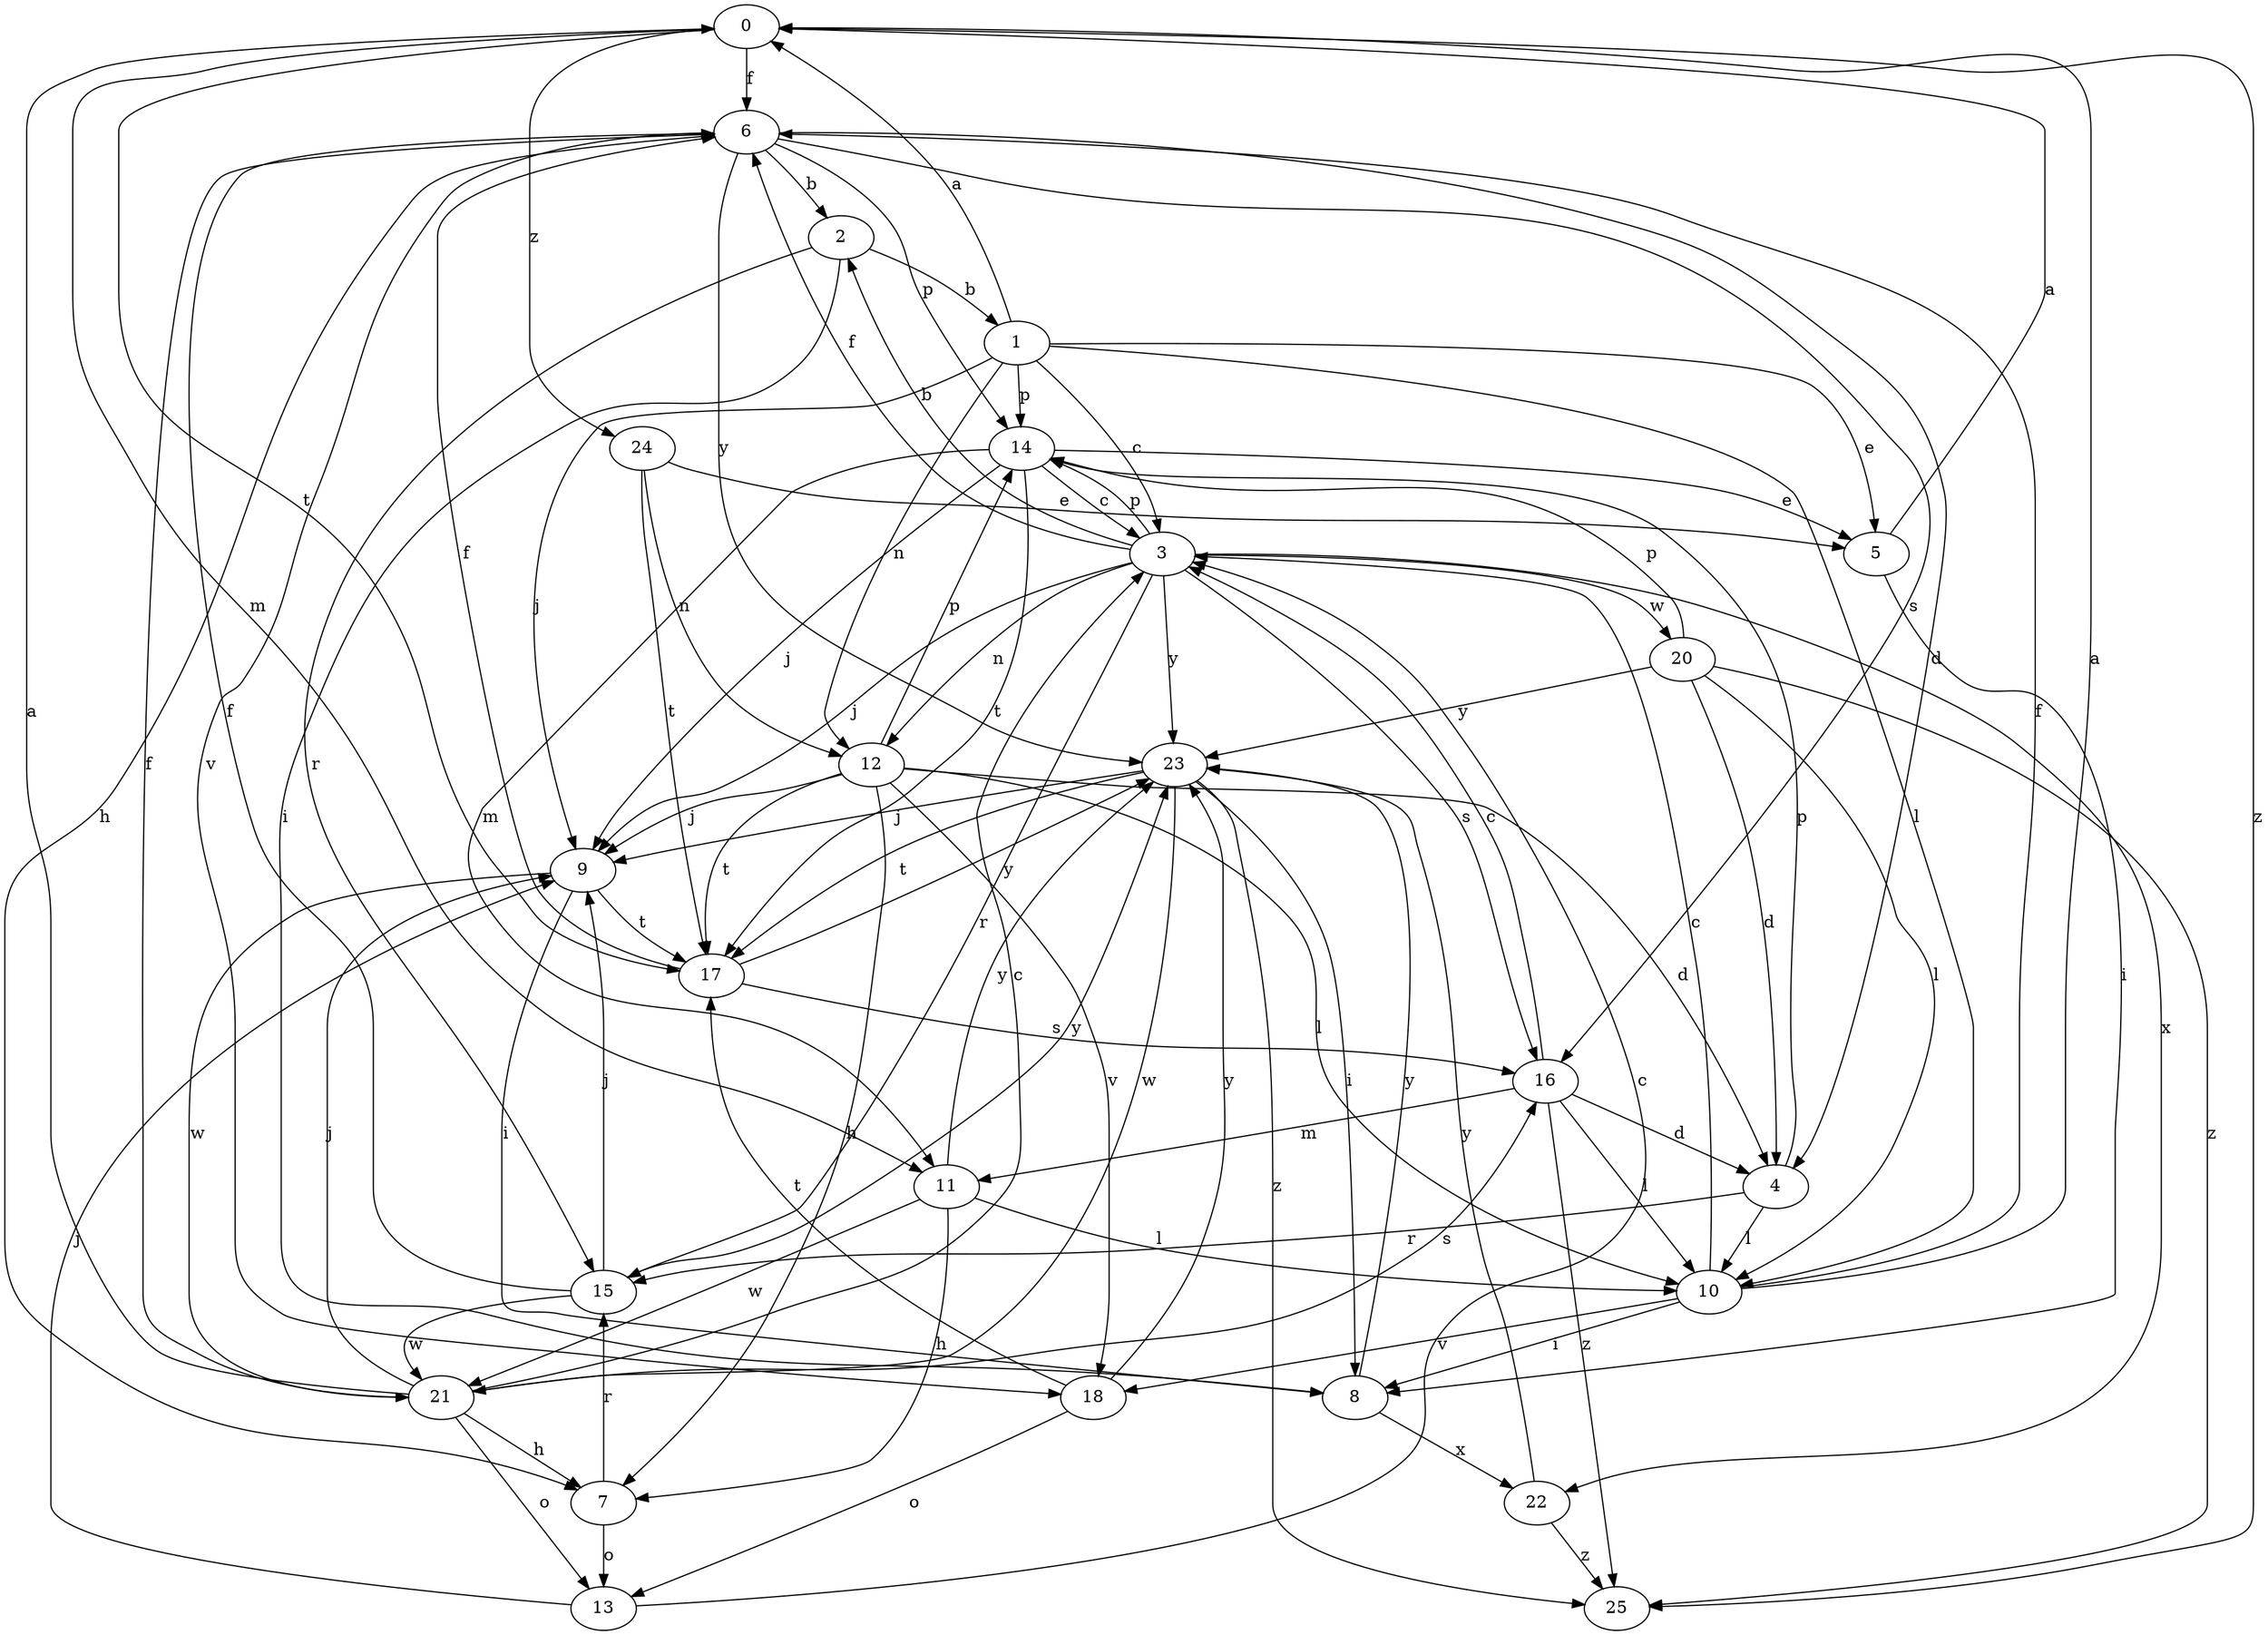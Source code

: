 strict digraph  {
0;
1;
2;
3;
4;
5;
6;
7;
8;
9;
10;
11;
12;
13;
14;
15;
16;
17;
18;
20;
21;
22;
23;
24;
25;
0 -> 6  [label=f];
0 -> 11  [label=m];
0 -> 17  [label=t];
0 -> 24  [label=z];
0 -> 25  [label=z];
1 -> 0  [label=a];
1 -> 3  [label=c];
1 -> 5  [label=e];
1 -> 9  [label=j];
1 -> 10  [label=l];
1 -> 12  [label=n];
1 -> 14  [label=p];
2 -> 1  [label=b];
2 -> 8  [label=i];
2 -> 15  [label=r];
3 -> 2  [label=b];
3 -> 6  [label=f];
3 -> 9  [label=j];
3 -> 12  [label=n];
3 -> 14  [label=p];
3 -> 15  [label=r];
3 -> 16  [label=s];
3 -> 20  [label=w];
3 -> 22  [label=x];
3 -> 23  [label=y];
4 -> 10  [label=l];
4 -> 14  [label=p];
4 -> 15  [label=r];
5 -> 0  [label=a];
5 -> 8  [label=i];
6 -> 2  [label=b];
6 -> 4  [label=d];
6 -> 7  [label=h];
6 -> 14  [label=p];
6 -> 16  [label=s];
6 -> 18  [label=v];
6 -> 23  [label=y];
7 -> 13  [label=o];
7 -> 15  [label=r];
8 -> 22  [label=x];
8 -> 23  [label=y];
9 -> 8  [label=i];
9 -> 17  [label=t];
9 -> 21  [label=w];
10 -> 0  [label=a];
10 -> 3  [label=c];
10 -> 6  [label=f];
10 -> 8  [label=i];
10 -> 18  [label=v];
11 -> 7  [label=h];
11 -> 10  [label=l];
11 -> 21  [label=w];
11 -> 23  [label=y];
12 -> 4  [label=d];
12 -> 7  [label=h];
12 -> 9  [label=j];
12 -> 10  [label=l];
12 -> 14  [label=p];
12 -> 17  [label=t];
12 -> 18  [label=v];
13 -> 3  [label=c];
13 -> 9  [label=j];
14 -> 3  [label=c];
14 -> 5  [label=e];
14 -> 9  [label=j];
14 -> 11  [label=m];
14 -> 17  [label=t];
15 -> 6  [label=f];
15 -> 9  [label=j];
15 -> 21  [label=w];
15 -> 23  [label=y];
16 -> 3  [label=c];
16 -> 4  [label=d];
16 -> 10  [label=l];
16 -> 11  [label=m];
16 -> 25  [label=z];
17 -> 6  [label=f];
17 -> 16  [label=s];
17 -> 23  [label=y];
18 -> 13  [label=o];
18 -> 17  [label=t];
18 -> 23  [label=y];
20 -> 4  [label=d];
20 -> 10  [label=l];
20 -> 14  [label=p];
20 -> 23  [label=y];
20 -> 25  [label=z];
21 -> 0  [label=a];
21 -> 3  [label=c];
21 -> 6  [label=f];
21 -> 7  [label=h];
21 -> 9  [label=j];
21 -> 13  [label=o];
21 -> 16  [label=s];
22 -> 23  [label=y];
22 -> 25  [label=z];
23 -> 8  [label=i];
23 -> 9  [label=j];
23 -> 17  [label=t];
23 -> 21  [label=w];
23 -> 25  [label=z];
24 -> 5  [label=e];
24 -> 12  [label=n];
24 -> 17  [label=t];
}
